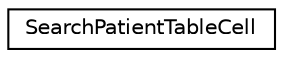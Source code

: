 digraph G
{
  edge [fontname="Helvetica",fontsize="10",labelfontname="Helvetica",labelfontsize="10"];
  node [fontname="Helvetica",fontsize="10",shape=record];
  rankdir="LR";
  Node1 [label="SearchPatientTableCell",height=0.2,width=0.4,color="black", fillcolor="white", style="filled",URL="$interface_search_patient_table_cell.html"];
}
